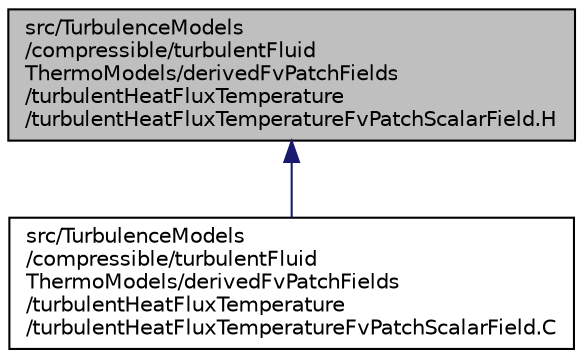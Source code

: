 digraph "src/TurbulenceModels/compressible/turbulentFluidThermoModels/derivedFvPatchFields/turbulentHeatFluxTemperature/turbulentHeatFluxTemperatureFvPatchScalarField.H"
{
  bgcolor="transparent";
  edge [fontname="Helvetica",fontsize="10",labelfontname="Helvetica",labelfontsize="10"];
  node [fontname="Helvetica",fontsize="10",shape=record];
  Node1 [label="src/TurbulenceModels\l/compressible/turbulentFluid\lThermoModels/derivedFvPatchFields\l/turbulentHeatFluxTemperature\l/turbulentHeatFluxTemperatureFvPatchScalarField.H",height=0.2,width=0.4,color="black", fillcolor="grey75", style="filled", fontcolor="black"];
  Node1 -> Node2 [dir="back",color="midnightblue",fontsize="10",style="solid",fontname="Helvetica"];
  Node2 [label="src/TurbulenceModels\l/compressible/turbulentFluid\lThermoModels/derivedFvPatchFields\l/turbulentHeatFluxTemperature\l/turbulentHeatFluxTemperatureFvPatchScalarField.C",height=0.2,width=0.4,color="black",URL="$a10690.html"];
}
